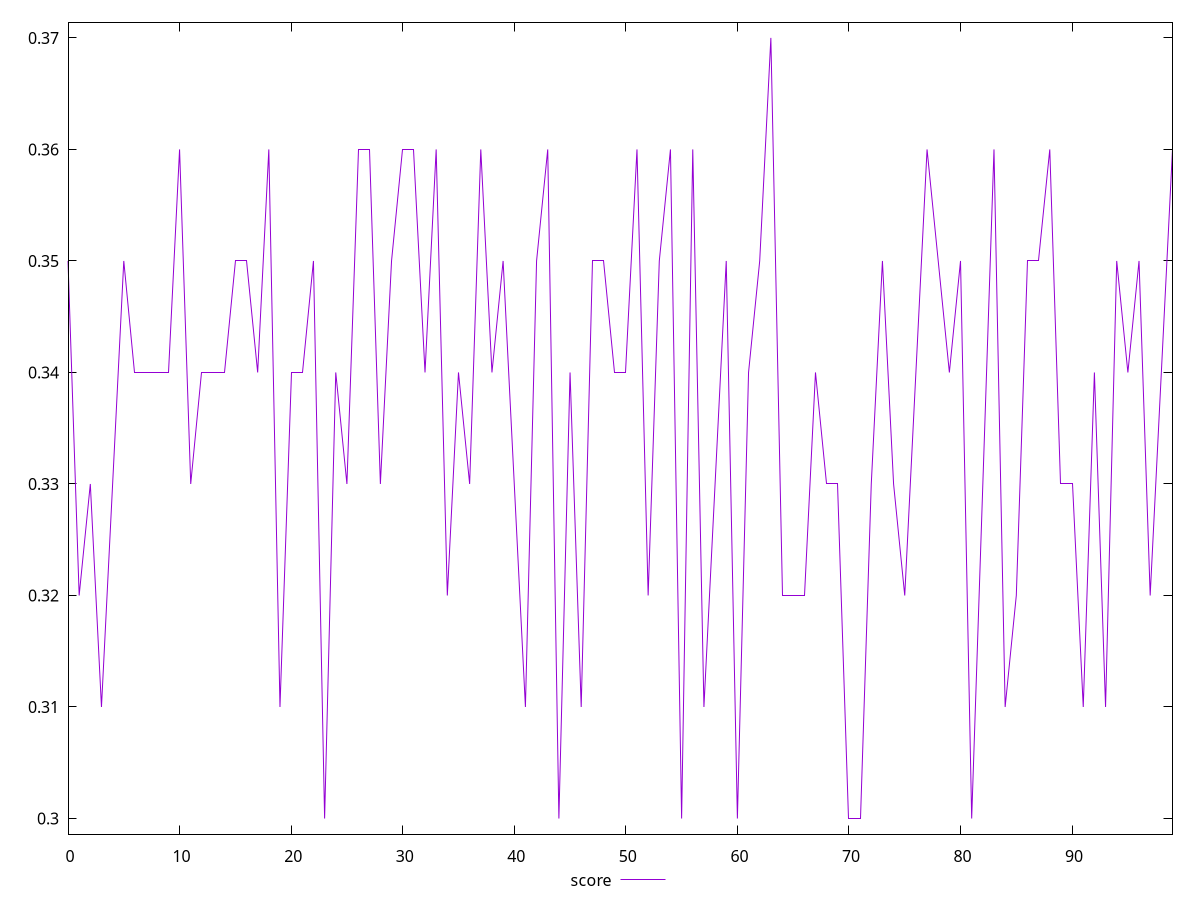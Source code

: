 reset

$score <<EOF
0 0.35
1 0.32
2 0.33
3 0.31
4 0.33
5 0.35
6 0.34
7 0.34
8 0.34
9 0.34
10 0.36
11 0.33
12 0.34
13 0.34
14 0.34
15 0.35
16 0.35
17 0.34
18 0.36
19 0.31
20 0.34
21 0.34
22 0.35
23 0.3
24 0.34
25 0.33
26 0.36
27 0.36
28 0.33
29 0.35
30 0.36
31 0.36
32 0.34
33 0.36
34 0.32
35 0.34
36 0.33
37 0.36
38 0.34
39 0.35
40 0.33
41 0.31
42 0.35
43 0.36
44 0.3
45 0.34
46 0.31
47 0.35
48 0.35
49 0.34
50 0.34
51 0.36
52 0.32
53 0.35
54 0.36
55 0.3
56 0.36
57 0.31
58 0.33
59 0.35
60 0.3
61 0.34
62 0.35
63 0.37
64 0.32
65 0.32
66 0.32
67 0.34
68 0.33
69 0.33
70 0.3
71 0.3
72 0.33
73 0.35
74 0.33
75 0.32
76 0.34
77 0.36
78 0.35
79 0.34
80 0.35
81 0.3
82 0.33
83 0.36
84 0.31
85 0.32
86 0.35
87 0.35
88 0.36
89 0.33
90 0.33
91 0.31
92 0.34
93 0.31
94 0.35
95 0.34
96 0.35
97 0.32
98 0.34
99 0.36
EOF

set key outside below
set xrange [0:99]
set yrange [0.2986:0.3714]
set trange [0.2986:0.3714]
set terminal svg size 640, 500 enhanced background rgb 'white'
set output "report_00018_2021-02-10T15-25-16.877Z/max-potential-fid/samples/pages/score/values.svg"

plot $score title "score" with line

reset
